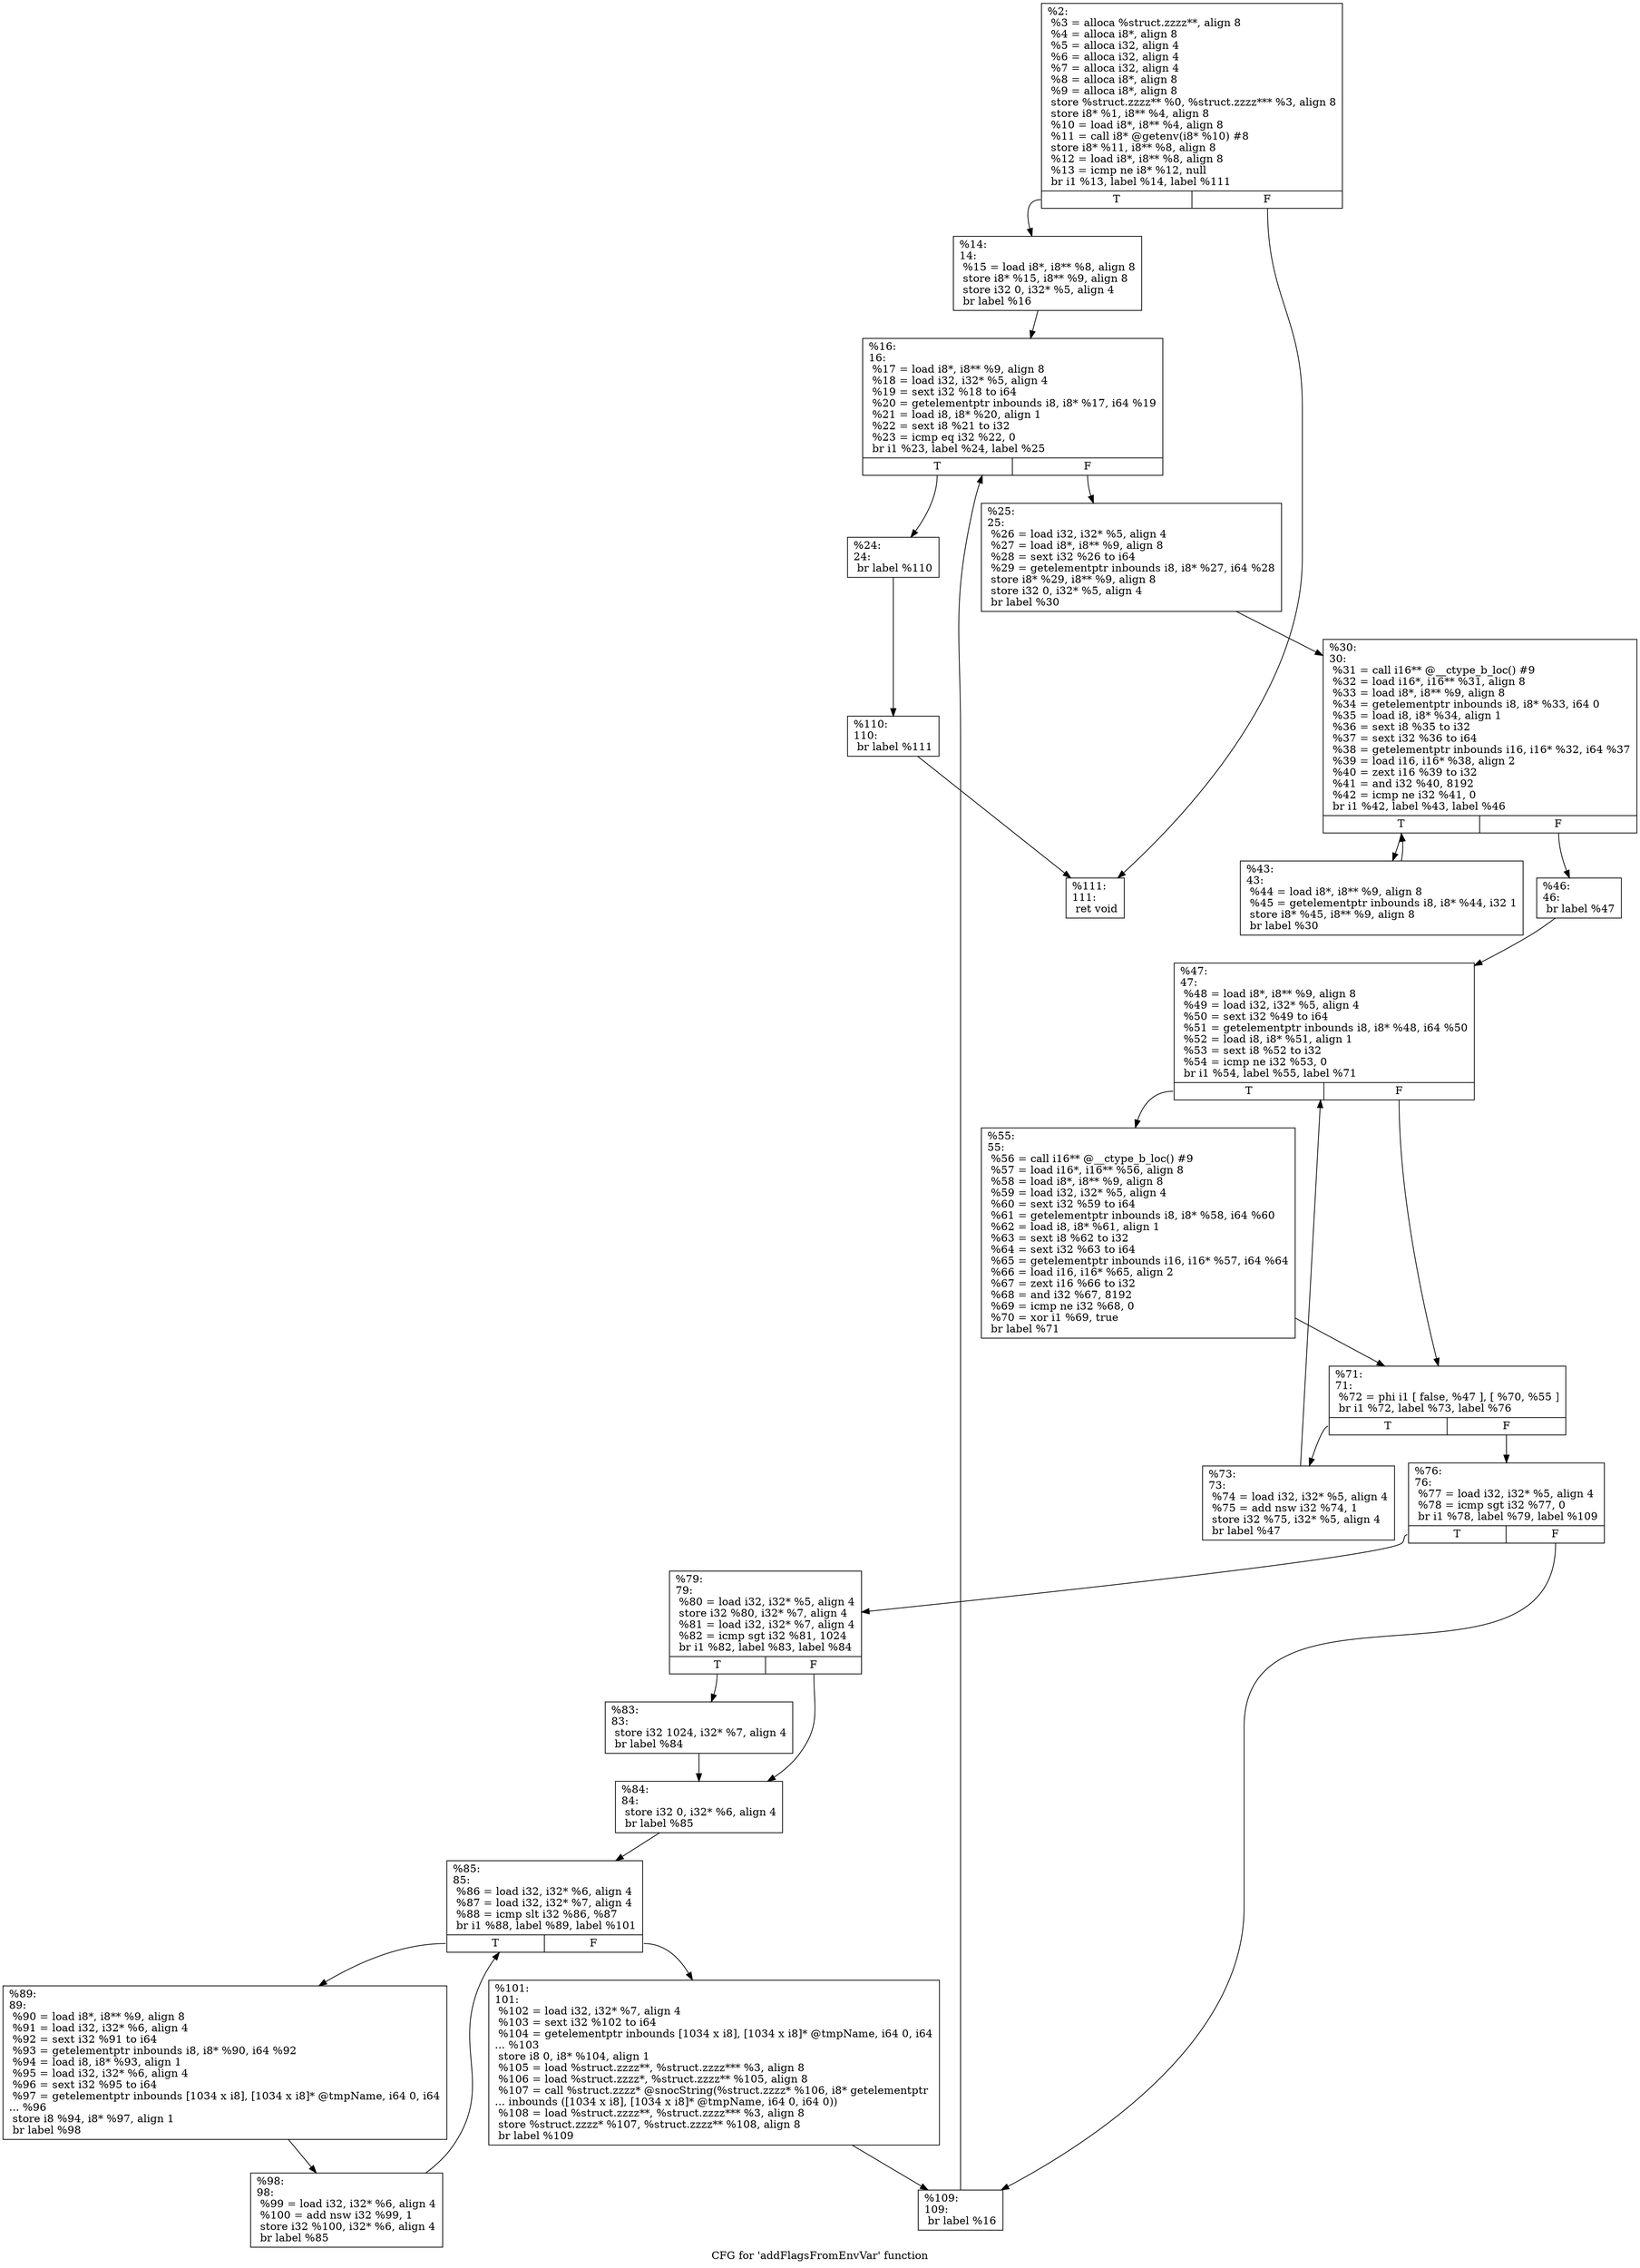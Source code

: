 digraph "CFG for 'addFlagsFromEnvVar' function" {
	label="CFG for 'addFlagsFromEnvVar' function";

	Node0xcd7ea0 [shape=record,label="{%2:\l  %3 = alloca %struct.zzzz**, align 8\l  %4 = alloca i8*, align 8\l  %5 = alloca i32, align 4\l  %6 = alloca i32, align 4\l  %7 = alloca i32, align 4\l  %8 = alloca i8*, align 8\l  %9 = alloca i8*, align 8\l  store %struct.zzzz** %0, %struct.zzzz*** %3, align 8\l  store i8* %1, i8** %4, align 8\l  %10 = load i8*, i8** %4, align 8\l  %11 = call i8* @getenv(i8* %10) #8\l  store i8* %11, i8** %8, align 8\l  %12 = load i8*, i8** %8, align 8\l  %13 = icmp ne i8* %12, null\l  br i1 %13, label %14, label %111\l|{<s0>T|<s1>F}}"];
	Node0xcd7ea0:s0 -> Node0xcd8600;
	Node0xcd7ea0:s1 -> Node0xcd8650;
	Node0xcd8600 [shape=record,label="{%14:\l14:                                               \l  %15 = load i8*, i8** %8, align 8\l  store i8* %15, i8** %9, align 8\l  store i32 0, i32* %5, align 4\l  br label %16\l}"];
	Node0xcd8600 -> Node0xcd8890;
	Node0xcd8890 [shape=record,label="{%16:\l16:                                               \l  %17 = load i8*, i8** %9, align 8\l  %18 = load i32, i32* %5, align 4\l  %19 = sext i32 %18 to i64\l  %20 = getelementptr inbounds i8, i8* %17, i64 %19\l  %21 = load i8, i8* %20, align 1\l  %22 = sext i8 %21 to i32\l  %23 = icmp eq i32 %22, 0\l  br i1 %23, label %24, label %25\l|{<s0>T|<s1>F}}"];
	Node0xcd8890:s0 -> Node0xcd8c10;
	Node0xcd8890:s1 -> Node0xcd8c60;
	Node0xcd8c10 [shape=record,label="{%24:\l24:                                               \l  br label %110\l}"];
	Node0xcd8c10 -> Node0xcd8cb0;
	Node0xcd8c60 [shape=record,label="{%25:\l25:                                               \l  %26 = load i32, i32* %5, align 4\l  %27 = load i8*, i8** %9, align 8\l  %28 = sext i32 %26 to i64\l  %29 = getelementptr inbounds i8, i8* %27, i64 %28\l  store i8* %29, i8** %9, align 8\l  store i32 0, i32* %5, align 4\l  br label %30\l}"];
	Node0xcd8c60 -> Node0xcd9000;
	Node0xcd9000 [shape=record,label="{%30:\l30:                                               \l  %31 = call i16** @__ctype_b_loc() #9\l  %32 = load i16*, i16** %31, align 8\l  %33 = load i8*, i8** %9, align 8\l  %34 = getelementptr inbounds i8, i8* %33, i64 0\l  %35 = load i8, i8* %34, align 1\l  %36 = sext i8 %35 to i32\l  %37 = sext i32 %36 to i64\l  %38 = getelementptr inbounds i16, i16* %32, i64 %37\l  %39 = load i16, i16* %38, align 2\l  %40 = zext i16 %39 to i32\l  %41 = and i32 %40, 8192\l  %42 = icmp ne i32 %41, 0\l  br i1 %42, label %43, label %46\l|{<s0>T|<s1>F}}"];
	Node0xcd9000:s0 -> Node0xcd9640;
	Node0xcd9000:s1 -> Node0xcd9690;
	Node0xcd9640 [shape=record,label="{%43:\l43:                                               \l  %44 = load i8*, i8** %9, align 8\l  %45 = getelementptr inbounds i8, i8* %44, i32 1\l  store i8* %45, i8** %9, align 8\l  br label %30\l}"];
	Node0xcd9640 -> Node0xcd9000;
	Node0xcd9690 [shape=record,label="{%46:\l46:                                               \l  br label %47\l}"];
	Node0xcd9690 -> Node0xcd9930;
	Node0xcd9930 [shape=record,label="{%47:\l47:                                               \l  %48 = load i8*, i8** %9, align 8\l  %49 = load i32, i32* %5, align 4\l  %50 = sext i32 %49 to i64\l  %51 = getelementptr inbounds i8, i8* %48, i64 %50\l  %52 = load i8, i8* %51, align 1\l  %53 = sext i8 %52 to i32\l  %54 = icmp ne i32 %53, 0\l  br i1 %54, label %55, label %71\l|{<s0>T|<s1>F}}"];
	Node0xcd9930:s0 -> Node0xcd9cb0;
	Node0xcd9930:s1 -> Node0xcd9d00;
	Node0xcd9cb0 [shape=record,label="{%55:\l55:                                               \l  %56 = call i16** @__ctype_b_loc() #9\l  %57 = load i16*, i16** %56, align 8\l  %58 = load i8*, i8** %9, align 8\l  %59 = load i32, i32* %5, align 4\l  %60 = sext i32 %59 to i64\l  %61 = getelementptr inbounds i8, i8* %58, i64 %60\l  %62 = load i8, i8* %61, align 1\l  %63 = sext i8 %62 to i32\l  %64 = sext i32 %63 to i64\l  %65 = getelementptr inbounds i16, i16* %57, i64 %64\l  %66 = load i16, i16* %65, align 2\l  %67 = zext i16 %66 to i32\l  %68 = and i32 %67, 8192\l  %69 = icmp ne i32 %68, 0\l  %70 = xor i1 %69, true\l  br label %71\l}"];
	Node0xcd9cb0 -> Node0xcd9d00;
	Node0xcd9d00 [shape=record,label="{%71:\l71:                                               \l  %72 = phi i1 [ false, %47 ], [ %70, %55 ]\l  br i1 %72, label %73, label %76\l|{<s0>T|<s1>F}}"];
	Node0xcd9d00:s0 -> Node0xcda570;
	Node0xcd9d00:s1 -> Node0xcda5c0;
	Node0xcda570 [shape=record,label="{%73:\l73:                                               \l  %74 = load i32, i32* %5, align 4\l  %75 = add nsw i32 %74, 1\l  store i32 %75, i32* %5, align 4\l  br label %47\l}"];
	Node0xcda570 -> Node0xcd9930;
	Node0xcda5c0 [shape=record,label="{%76:\l76:                                               \l  %77 = load i32, i32* %5, align 4\l  %78 = icmp sgt i32 %77, 0\l  br i1 %78, label %79, label %109\l|{<s0>T|<s1>F}}"];
	Node0xcda5c0:s0 -> Node0xcda920;
	Node0xcda5c0:s1 -> Node0xcda970;
	Node0xcda920 [shape=record,label="{%79:\l79:                                               \l  %80 = load i32, i32* %5, align 4\l  store i32 %80, i32* %7, align 4\l  %81 = load i32, i32* %7, align 4\l  %82 = icmp sgt i32 %81, 1024\l  br i1 %82, label %83, label %84\l|{<s0>T|<s1>F}}"];
	Node0xcda920:s0 -> Node0xcdac00;
	Node0xcda920:s1 -> Node0xcdac50;
	Node0xcdac00 [shape=record,label="{%83:\l83:                                               \l  store i32 1024, i32* %7, align 4\l  br label %84\l}"];
	Node0xcdac00 -> Node0xcdac50;
	Node0xcdac50 [shape=record,label="{%84:\l84:                                               \l  store i32 0, i32* %6, align 4\l  br label %85\l}"];
	Node0xcdac50 -> Node0xcdae90;
	Node0xcdae90 [shape=record,label="{%85:\l85:                                               \l  %86 = load i32, i32* %6, align 4\l  %87 = load i32, i32* %7, align 4\l  %88 = icmp slt i32 %86, %87\l  br i1 %88, label %89, label %101\l|{<s0>T|<s1>F}}"];
	Node0xcdae90:s0 -> Node0xcdb070;
	Node0xcdae90:s1 -> Node0xcdb0c0;
	Node0xcdb070 [shape=record,label="{%89:\l89:                                               \l  %90 = load i8*, i8** %9, align 8\l  %91 = load i32, i32* %6, align 4\l  %92 = sext i32 %91 to i64\l  %93 = getelementptr inbounds i8, i8* %90, i64 %92\l  %94 = load i8, i8* %93, align 1\l  %95 = load i32, i32* %6, align 4\l  %96 = sext i32 %95 to i64\l  %97 = getelementptr inbounds [1034 x i8], [1034 x i8]* @tmpName, i64 0, i64\l... %96\l  store i8 %94, i8* %97, align 1\l  br label %98\l}"];
	Node0xcdb070 -> Node0xcdb580;
	Node0xcdb580 [shape=record,label="{%98:\l98:                                               \l  %99 = load i32, i32* %6, align 4\l  %100 = add nsw i32 %99, 1\l  store i32 %100, i32* %6, align 4\l  br label %85\l}"];
	Node0xcdb580 -> Node0xcdae90;
	Node0xcdb0c0 [shape=record,label="{%101:\l101:                                              \l  %102 = load i32, i32* %7, align 4\l  %103 = sext i32 %102 to i64\l  %104 = getelementptr inbounds [1034 x i8], [1034 x i8]* @tmpName, i64 0, i64\l... %103\l  store i8 0, i8* %104, align 1\l  %105 = load %struct.zzzz**, %struct.zzzz*** %3, align 8\l  %106 = load %struct.zzzz*, %struct.zzzz** %105, align 8\l  %107 = call %struct.zzzz* @snocString(%struct.zzzz* %106, i8* getelementptr\l... inbounds ([1034 x i8], [1034 x i8]* @tmpName, i64 0, i64 0))\l  %108 = load %struct.zzzz**, %struct.zzzz*** %3, align 8\l  store %struct.zzzz* %107, %struct.zzzz** %108, align 8\l  br label %109\l}"];
	Node0xcdb0c0 -> Node0xcda970;
	Node0xcda970 [shape=record,label="{%109:\l109:                                              \l  br label %16\l}"];
	Node0xcda970 -> Node0xcd8890;
	Node0xcd8cb0 [shape=record,label="{%110:\l110:                                              \l  br label %111\l}"];
	Node0xcd8cb0 -> Node0xcd8650;
	Node0xcd8650 [shape=record,label="{%111:\l111:                                              \l  ret void\l}"];
}
